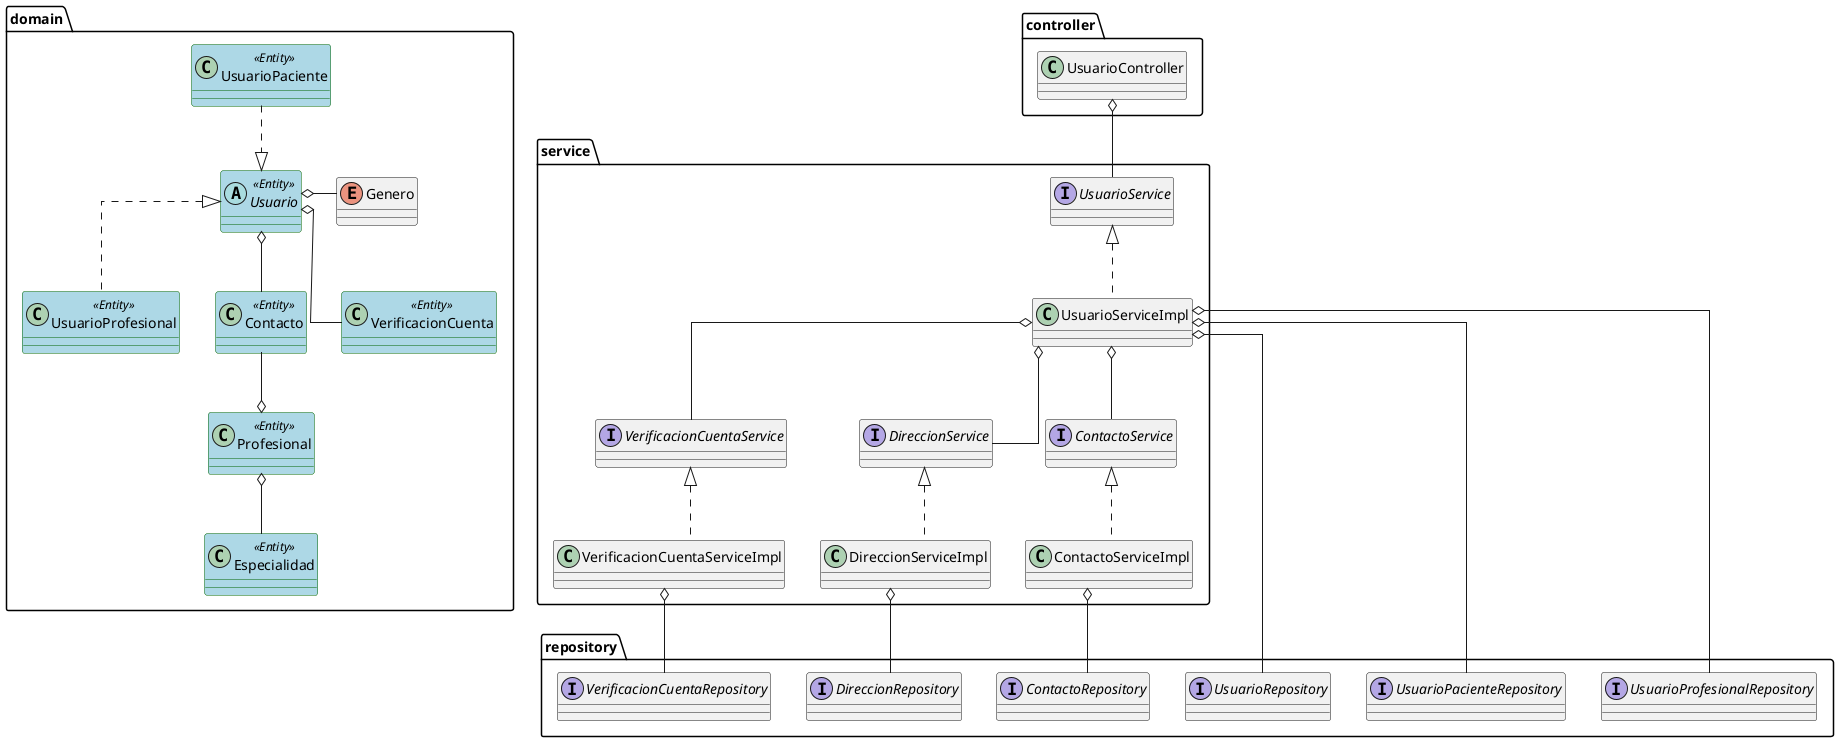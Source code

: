 @startuml Package de Usuario
skinparam linetype ortho
skinparam class {
BackgroundColor<<Entity>> LightBlue
BorderColor<<Entity>> DarkGreen
}

package domain{
    abstract Usuario<<Entity>>{}
    class UsuarioPaciente <<Entity>>{}
    class UsuarioProfesional <<Entity>>{}
    class Contacto <<Entity>>{}
    class Profesional <<Entity>>{}
    class Especialidad <<Entity>>{}
    class VerificacionCuenta <<Entity>>{}
    enum Genero{}
}

package repository{
    interface UsuarioRepository{}
    interface UsuarioPacienteRepository{}
    interface UsuarioProfesionalRepository{}
    interface ContactoRepository{}
    interface DireccionRepository{}
    interface VerificacionCuentaRepository{}
}


package service{
    interface UsuarioService{}
    class UsuarioServiceImpl{}

    interface ContactoService{}
    class ContactoServiceImpl{}

    interface DireccionService{}
    class DireccionServiceImpl{}

    interface VerificacionCuentaService{}
    class VerificacionCuentaServiceImpl{}
}

package controller{
    class UsuarioController{}
}

Usuario o-- VerificacionCuenta

Usuario <|.up. UsuarioPaciente
Usuario <|.. UsuarioProfesional
Usuario o-right- Genero

Especialidad -up-o Profesional

Usuario o-- Contacto
Contacto --o Profesional

UsuarioServiceImpl o-- UsuarioRepository
UsuarioServiceImpl o-- UsuarioPacienteRepository
UsuarioServiceImpl o-- UsuarioProfesionalRepository
VerificacionCuentaServiceImpl o-- VerificacionCuentaRepository
ContactoServiceImpl o-- ContactoRepository
DireccionServiceImpl o-- DireccionRepository


UsuarioService <|.. UsuarioServiceImpl
UsuarioServiceImpl o-- DireccionService
UsuarioServiceImpl o-- ContactoService
UsuarioServiceImpl o-- VerificacionCuentaService

ContactoService <|.. ContactoServiceImpl
DireccionService <|.. DireccionServiceImpl

VerificacionCuentaService <|.. VerificacionCuentaServiceImpl

UsuarioController o-- UsuarioService

@enduml